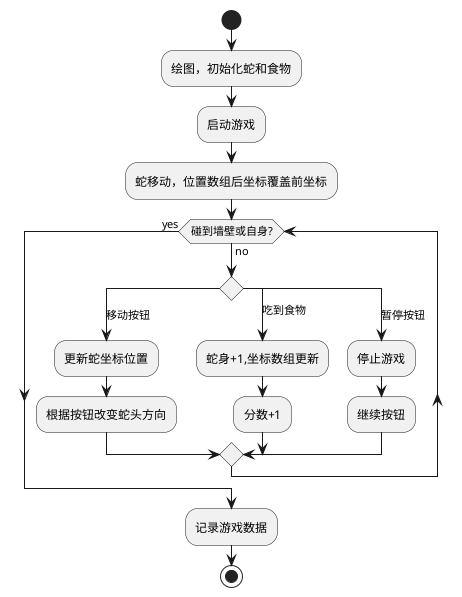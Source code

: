 @startuml logic
start
:绘图，初始化蛇和食物;
:启动游戏;
:蛇移动，位置数组后坐标覆盖前坐标;
while(碰到墙壁或自身?) is (no)
    switch()
        case(移动按钮)
            :更新蛇坐标位置;
            :根据按钮改变蛇头方向;
        case(吃到食物)
            :蛇身+1,坐标数组更新;
            :分数+1;
        case(暂停按钮)
            :停止游戏;
            :继续按钮;
    endswitch
endwhile(yes)
:记录游戏数据;
stop
@enduml
